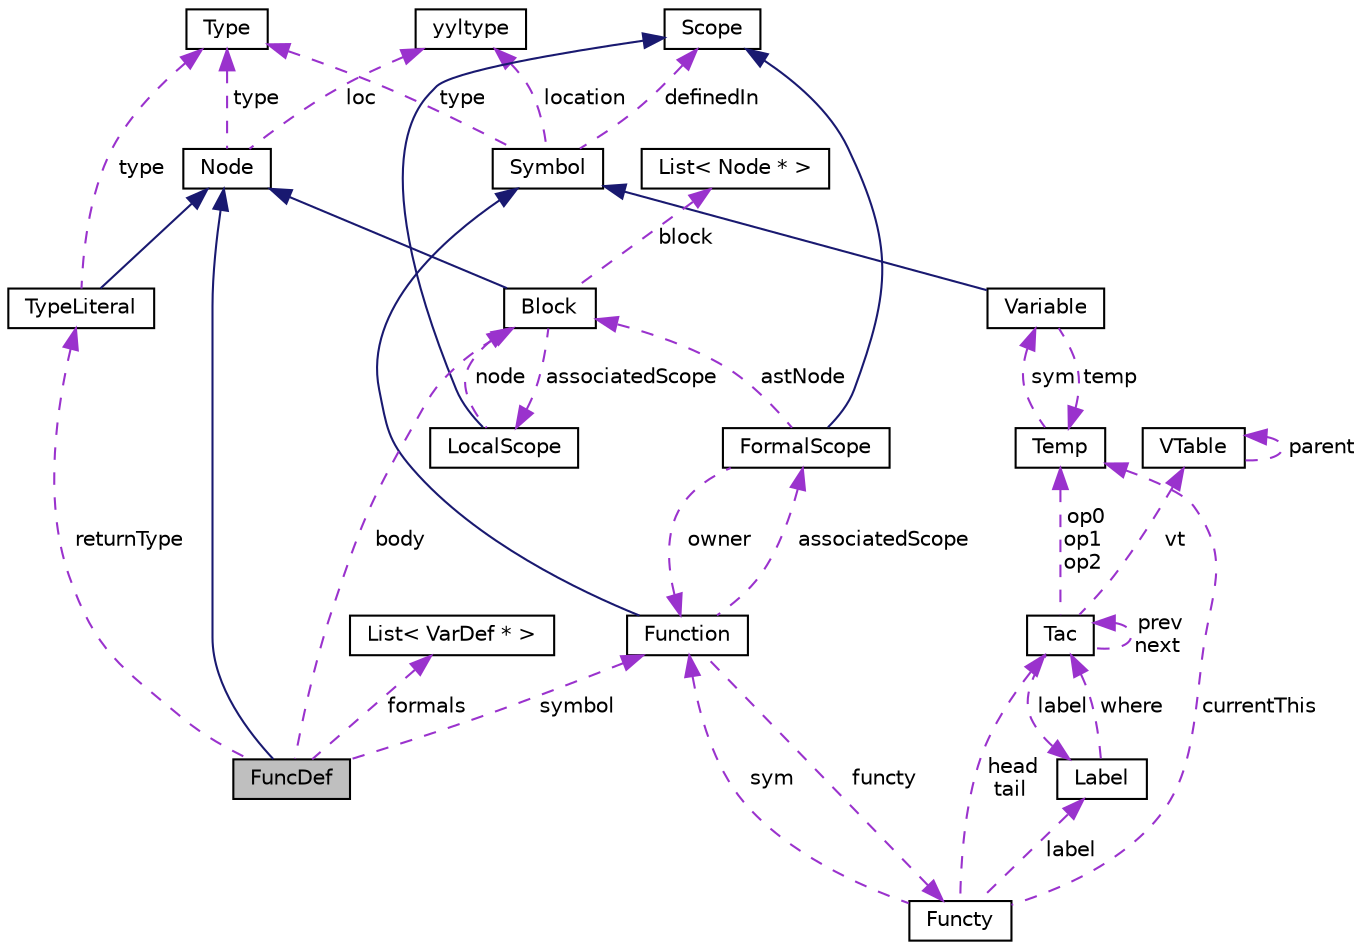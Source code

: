 digraph "FuncDef"
{
 // LATEX_PDF_SIZE
  edge [fontname="Helvetica",fontsize="10",labelfontname="Helvetica",labelfontsize="10"];
  node [fontname="Helvetica",fontsize="10",shape=record];
  Node1 [label="FuncDef",height=0.2,width=0.4,color="black", fillcolor="grey75", style="filled", fontcolor="black",tooltip="function node"];
  Node2 -> Node1 [dir="back",color="midnightblue",fontsize="10",style="solid",fontname="Helvetica"];
  Node2 [label="Node",height=0.2,width=0.4,color="black", fillcolor="white", style="filled",URL="$classNode.html",tooltip="basic node defination"];
  Node3 -> Node2 [dir="back",color="darkorchid3",fontsize="10",style="dashed",label=" loc" ,fontname="Helvetica"];
  Node3 [label="yyltype",height=0.2,width=0.4,color="black", fillcolor="white", style="filled",URL="$structyyltype.html",tooltip="store location information"];
  Node4 -> Node2 [dir="back",color="darkorchid3",fontsize="10",style="dashed",label=" type" ,fontname="Helvetica"];
  Node4 [label="Type",height=0.2,width=0.4,color="black", fillcolor="white", style="filled",URL="$classType.html",tooltip=" "];
  Node5 -> Node1 [dir="back",color="darkorchid3",fontsize="10",style="dashed",label=" returnType" ,fontname="Helvetica"];
  Node5 [label="TypeLiteral",height=0.2,width=0.4,color="black", fillcolor="white", style="filled",URL="$classTypeLiteral.html",tooltip="type literal node(distinguish from Type variable(type system))"];
  Node2 -> Node5 [dir="back",color="midnightblue",fontsize="10",style="solid",fontname="Helvetica"];
  Node4 -> Node5 [dir="back",color="darkorchid3",fontsize="10",style="dashed",label=" type" ,fontname="Helvetica"];
  Node6 -> Node1 [dir="back",color="darkorchid3",fontsize="10",style="dashed",label=" formals" ,fontname="Helvetica"];
  Node6 [label="List\< VarDef * \>",height=0.2,width=0.4,color="black", fillcolor="white", style="filled",URL="$classList.html",tooltip=" "];
  Node7 -> Node1 [dir="back",color="darkorchid3",fontsize="10",style="dashed",label=" symbol" ,fontname="Helvetica"];
  Node7 [label="Function",height=0.2,width=0.4,color="black", fillcolor="white", style="filled",URL="$classFunction.html",tooltip=" "];
  Node8 -> Node7 [dir="back",color="midnightblue",fontsize="10",style="solid",fontname="Helvetica"];
  Node8 [label="Symbol",height=0.2,width=0.4,color="black", fillcolor="white", style="filled",URL="$classSymbol.html",tooltip=" "];
  Node3 -> Node8 [dir="back",color="darkorchid3",fontsize="10",style="dashed",label=" location" ,fontname="Helvetica"];
  Node4 -> Node8 [dir="back",color="darkorchid3",fontsize="10",style="dashed",label=" type" ,fontname="Helvetica"];
  Node9 -> Node8 [dir="back",color="darkorchid3",fontsize="10",style="dashed",label=" definedIn" ,fontname="Helvetica"];
  Node9 [label="Scope",height=0.2,width=0.4,color="black", fillcolor="white", style="filled",URL="$classScope.html",tooltip="scope interface"];
  Node10 -> Node7 [dir="back",color="darkorchid3",fontsize="10",style="dashed",label=" associatedScope" ,fontname="Helvetica"];
  Node10 [label="FormalScope",height=0.2,width=0.4,color="black", fillcolor="white", style="filled",URL="$classFormalScope.html",tooltip=" "];
  Node9 -> Node10 [dir="back",color="midnightblue",fontsize="10",style="solid",fontname="Helvetica"];
  Node11 -> Node10 [dir="back",color="darkorchid3",fontsize="10",style="dashed",label=" astNode" ,fontname="Helvetica"];
  Node11 [label="Block",height=0.2,width=0.4,color="black", fillcolor="white", style="filled",URL="$classBlock.html",tooltip="block node"];
  Node2 -> Node11 [dir="back",color="midnightblue",fontsize="10",style="solid",fontname="Helvetica"];
  Node12 -> Node11 [dir="back",color="darkorchid3",fontsize="10",style="dashed",label=" associatedScope" ,fontname="Helvetica"];
  Node12 [label="LocalScope",height=0.2,width=0.4,color="black", fillcolor="white", style="filled",URL="$classLocalScope.html",tooltip=" "];
  Node9 -> Node12 [dir="back",color="midnightblue",fontsize="10",style="solid",fontname="Helvetica"];
  Node11 -> Node12 [dir="back",color="darkorchid3",fontsize="10",style="dashed",label=" node" ,fontname="Helvetica"];
  Node13 -> Node11 [dir="back",color="darkorchid3",fontsize="10",style="dashed",label=" block" ,fontname="Helvetica"];
  Node13 [label="List\< Node * \>",height=0.2,width=0.4,color="black", fillcolor="white", style="filled",URL="$classList.html",tooltip=" "];
  Node7 -> Node10 [dir="back",color="darkorchid3",fontsize="10",style="dashed",label=" owner" ,fontname="Helvetica"];
  Node14 -> Node7 [dir="back",color="darkorchid3",fontsize="10",style="dashed",label=" functy" ,fontname="Helvetica"];
  Node14 [label="Functy",height=0.2,width=0.4,color="black", fillcolor="white", style="filled",URL="$classFuncty.html",tooltip=" "];
  Node15 -> Node14 [dir="back",color="darkorchid3",fontsize="10",style="dashed",label=" head\ntail" ,fontname="Helvetica"];
  Node15 [label="Tac",height=0.2,width=0.4,color="black", fillcolor="white", style="filled",URL="$classTac.html",tooltip=" "];
  Node15 -> Node15 [dir="back",color="darkorchid3",fontsize="10",style="dashed",label=" prev\nnext" ,fontname="Helvetica"];
  Node16 -> Node15 [dir="back",color="darkorchid3",fontsize="10",style="dashed",label=" op0\nop1\nop2" ,fontname="Helvetica"];
  Node16 [label="Temp",height=0.2,width=0.4,color="black", fillcolor="white", style="filled",URL="$classTemp.html",tooltip=" "];
  Node17 -> Node16 [dir="back",color="darkorchid3",fontsize="10",style="dashed",label=" sym" ,fontname="Helvetica"];
  Node17 [label="Variable",height=0.2,width=0.4,color="black", fillcolor="white", style="filled",URL="$classVariable.html",tooltip=" "];
  Node8 -> Node17 [dir="back",color="midnightblue",fontsize="10",style="solid",fontname="Helvetica"];
  Node16 -> Node17 [dir="back",color="darkorchid3",fontsize="10",style="dashed",label=" temp" ,fontname="Helvetica"];
  Node18 -> Node15 [dir="back",color="darkorchid3",fontsize="10",style="dashed",label=" vt" ,fontname="Helvetica"];
  Node18 [label="VTable",height=0.2,width=0.4,color="black", fillcolor="white", style="filled",URL="$classVTable.html",tooltip=" "];
  Node18 -> Node18 [dir="back",color="darkorchid3",fontsize="10",style="dashed",label=" parent" ,fontname="Helvetica"];
  Node19 -> Node15 [dir="back",color="darkorchid3",fontsize="10",style="dashed",label=" label" ,fontname="Helvetica"];
  Node19 [label="Label",height=0.2,width=0.4,color="black", fillcolor="white", style="filled",URL="$classLabel.html",tooltip=" "];
  Node15 -> Node19 [dir="back",color="darkorchid3",fontsize="10",style="dashed",label=" where" ,fontname="Helvetica"];
  Node16 -> Node14 [dir="back",color="darkorchid3",fontsize="10",style="dashed",label=" currentThis" ,fontname="Helvetica"];
  Node7 -> Node14 [dir="back",color="darkorchid3",fontsize="10",style="dashed",label=" sym" ,fontname="Helvetica"];
  Node19 -> Node14 [dir="back",color="darkorchid3",fontsize="10",style="dashed",label=" label" ,fontname="Helvetica"];
  Node11 -> Node1 [dir="back",color="darkorchid3",fontsize="10",style="dashed",label=" body" ,fontname="Helvetica"];
}
